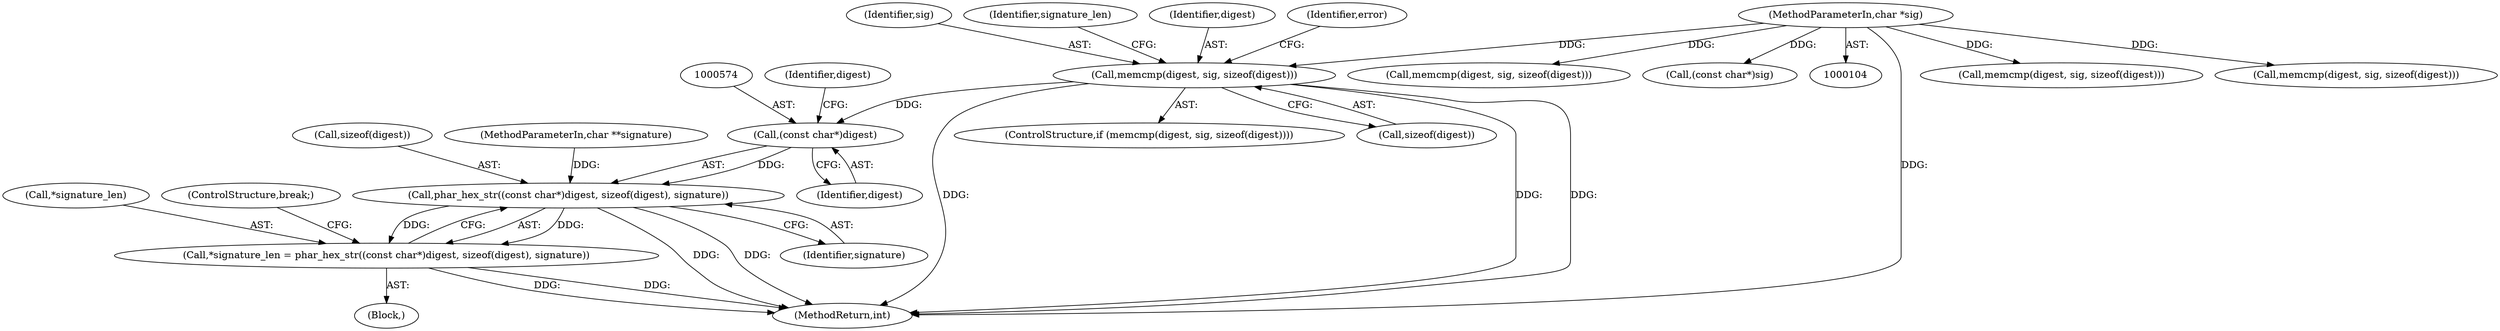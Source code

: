 digraph "0_php-src_0bfb970f43acd1e81d11be1154805f86655f15d5?w=1@API" {
"1000554" [label="(Call,memcmp(digest, sig, sizeof(digest)))"];
"1000108" [label="(MethodParameterIn,char *sig)"];
"1000573" [label="(Call,(const char*)digest)"];
"1000572" [label="(Call,phar_hex_str((const char*)digest, sizeof(digest), signature))"];
"1000569" [label="(Call,*signature_len = phar_hex_str((const char*)digest, sizeof(digest), signature))"];
"1000572" [label="(Call,phar_hex_str((const char*)digest, sizeof(digest), signature))"];
"1000570" [label="(Call,*signature_len)"];
"1000577" [label="(Identifier,digest)"];
"1000576" [label="(Call,sizeof(digest))"];
"1000553" [label="(ControlStructure,if (memcmp(digest, sig, sizeof(digest))))"];
"1000111" [label="(MethodParameterIn,char **signature)"];
"1000449" [label="(Call,memcmp(digest, sig, sizeof(digest)))"];
"1000108" [label="(MethodParameterIn,char *sig)"];
"1000575" [label="(Identifier,digest)"];
"1000561" [label="(Identifier,error)"];
"1000557" [label="(Call,sizeof(digest))"];
"1000554" [label="(Call,memcmp(digest, sig, sizeof(digest)))"];
"1000556" [label="(Identifier,sig)"];
"1000573" [label="(Call,(const char*)digest)"];
"1000344" [label="(Call,memcmp(digest, sig, sizeof(digest)))"];
"1000659" [label="(Call,memcmp(digest, sig, sizeof(digest)))"];
"1000476" [label="(Block,)"];
"1000578" [label="(Identifier,signature)"];
"1000571" [label="(Identifier,signature_len)"];
"1000259" [label="(Call,(const char*)sig)"];
"1000697" [label="(MethodReturn,int)"];
"1000579" [label="(ControlStructure,break;)"];
"1000555" [label="(Identifier,digest)"];
"1000569" [label="(Call,*signature_len = phar_hex_str((const char*)digest, sizeof(digest), signature))"];
"1000554" -> "1000553"  [label="AST: "];
"1000554" -> "1000557"  [label="CFG: "];
"1000555" -> "1000554"  [label="AST: "];
"1000556" -> "1000554"  [label="AST: "];
"1000557" -> "1000554"  [label="AST: "];
"1000561" -> "1000554"  [label="CFG: "];
"1000571" -> "1000554"  [label="CFG: "];
"1000554" -> "1000697"  [label="DDG: "];
"1000554" -> "1000697"  [label="DDG: "];
"1000554" -> "1000697"  [label="DDG: "];
"1000108" -> "1000554"  [label="DDG: "];
"1000554" -> "1000573"  [label="DDG: "];
"1000108" -> "1000104"  [label="AST: "];
"1000108" -> "1000697"  [label="DDG: "];
"1000108" -> "1000259"  [label="DDG: "];
"1000108" -> "1000344"  [label="DDG: "];
"1000108" -> "1000449"  [label="DDG: "];
"1000108" -> "1000659"  [label="DDG: "];
"1000573" -> "1000572"  [label="AST: "];
"1000573" -> "1000575"  [label="CFG: "];
"1000574" -> "1000573"  [label="AST: "];
"1000575" -> "1000573"  [label="AST: "];
"1000577" -> "1000573"  [label="CFG: "];
"1000573" -> "1000572"  [label="DDG: "];
"1000572" -> "1000569"  [label="AST: "];
"1000572" -> "1000578"  [label="CFG: "];
"1000576" -> "1000572"  [label="AST: "];
"1000578" -> "1000572"  [label="AST: "];
"1000569" -> "1000572"  [label="CFG: "];
"1000572" -> "1000697"  [label="DDG: "];
"1000572" -> "1000697"  [label="DDG: "];
"1000572" -> "1000569"  [label="DDG: "];
"1000572" -> "1000569"  [label="DDG: "];
"1000111" -> "1000572"  [label="DDG: "];
"1000569" -> "1000476"  [label="AST: "];
"1000570" -> "1000569"  [label="AST: "];
"1000579" -> "1000569"  [label="CFG: "];
"1000569" -> "1000697"  [label="DDG: "];
"1000569" -> "1000697"  [label="DDG: "];
}
